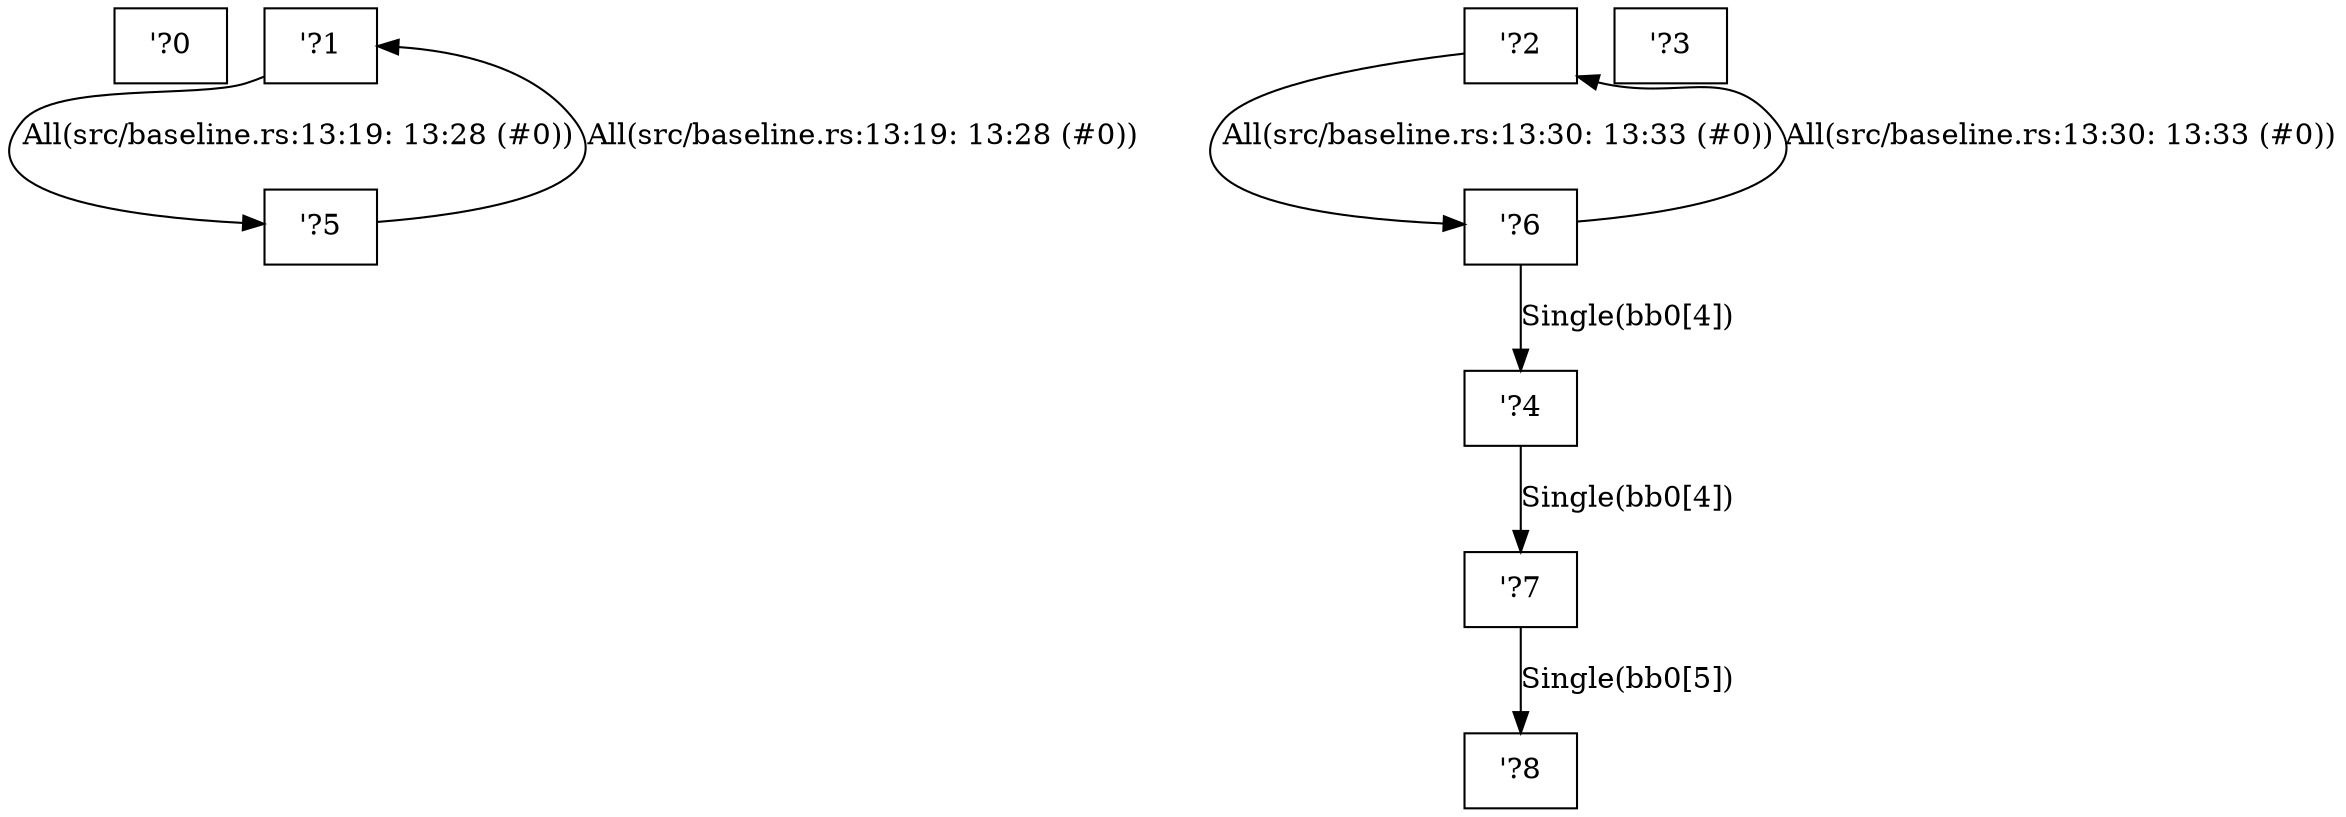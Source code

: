 digraph RegionInferenceContext {
    r0[label="\'?0"][shape="box"];
    r1[label="\'?1"][shape="box"];
    r2[label="\'?2"][shape="box"];
    r3[label="\'?3"][shape="box"];
    r4[label="\'?4"][shape="box"];
    r5[label="\'?5"][shape="box"];
    r6[label="\'?6"][shape="box"];
    r7[label="\'?7"][shape="box"];
    r8[label="\'?8"][shape="box"];
    r4 -> r7[label="Single(bb0[4])"];
    r6 -> r4[label="Single(bb0[4])"];
    r7 -> r8[label="Single(bb0[5])"];
    r1 -> r5[label="All(src/baseline.rs:13:19: 13:28 (#0))"];
    r5 -> r1[label="All(src/baseline.rs:13:19: 13:28 (#0))"];
    r2 -> r6[label="All(src/baseline.rs:13:30: 13:33 (#0))"];
    r6 -> r2[label="All(src/baseline.rs:13:30: 13:33 (#0))"];
}
